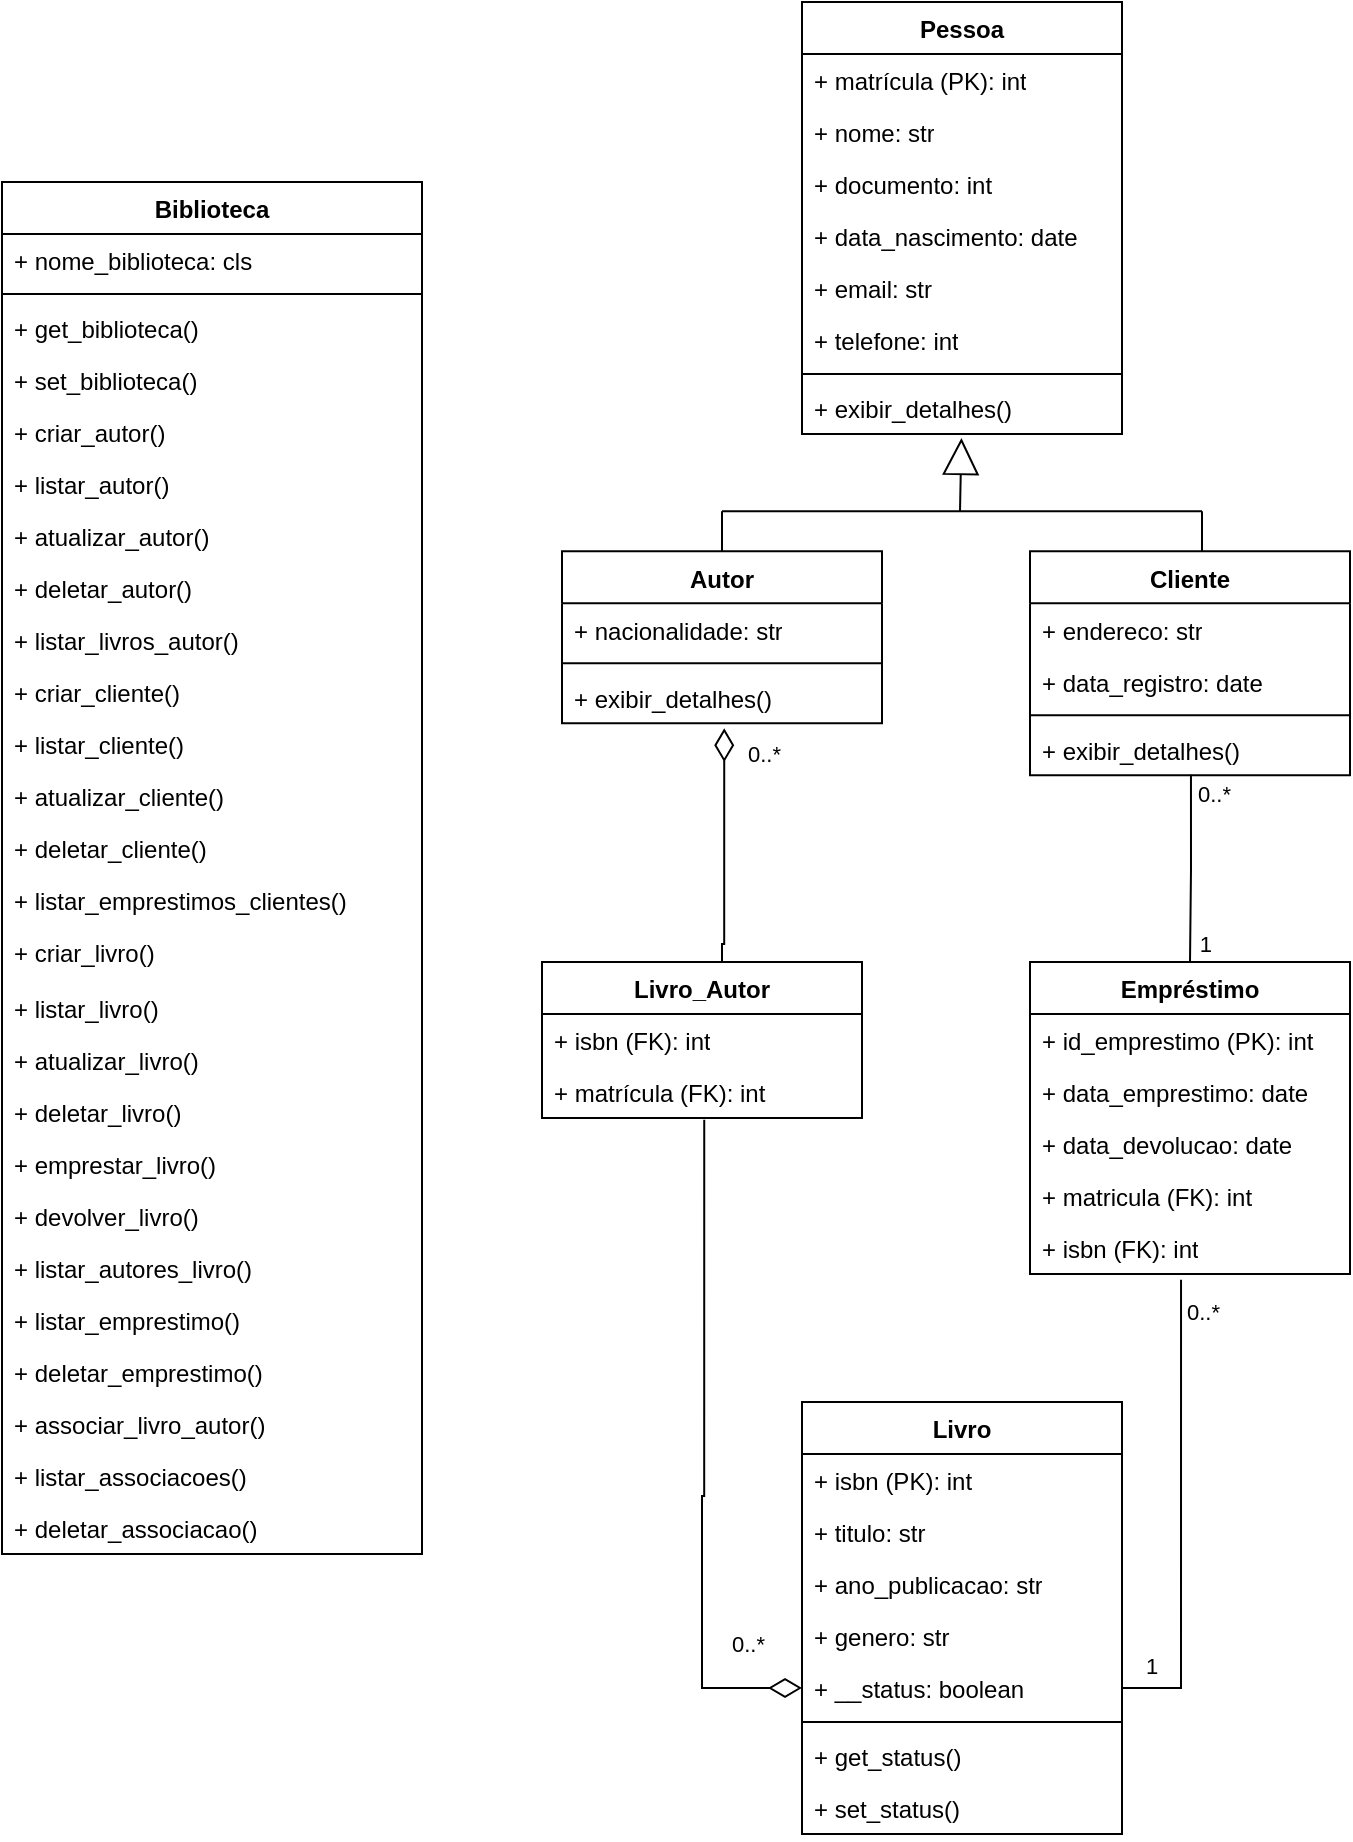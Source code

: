 <mxfile version="27.0.2">
  <diagram name="Página-1" id="Fk2J8Lr7IJ6Uw8IWJ-3l">
    <mxGraphModel dx="983" dy="564" grid="1" gridSize="10" guides="1" tooltips="1" connect="1" arrows="1" fold="1" page="1" pageScale="1" pageWidth="827" pageHeight="1169" math="0" shadow="0">
      <root>
        <mxCell id="0" />
        <mxCell id="1" parent="0" />
        <mxCell id="r40MCZZ6CgP2tCvJFXWa-1" value="Pessoa" style="swimlane;fontStyle=1;align=center;verticalAlign=top;childLayout=stackLayout;horizontal=1;startSize=26;horizontalStack=0;resizeParent=1;resizeParentMax=0;resizeLast=0;collapsible=1;marginBottom=0;whiteSpace=wrap;html=1;" parent="1" vertex="1">
          <mxGeometry x="810" y="60" width="160" height="216" as="geometry">
            <mxRectangle x="70" y="50" width="80" height="30" as="alternateBounds" />
          </mxGeometry>
        </mxCell>
        <mxCell id="r40MCZZ6CgP2tCvJFXWa-2" value="+ matrícula (PK): int" style="text;strokeColor=none;fillColor=none;align=left;verticalAlign=top;spacingLeft=4;spacingRight=4;overflow=hidden;rotatable=0;points=[[0,0.5],[1,0.5]];portConstraint=eastwest;whiteSpace=wrap;html=1;" parent="r40MCZZ6CgP2tCvJFXWa-1" vertex="1">
          <mxGeometry y="26" width="160" height="26" as="geometry" />
        </mxCell>
        <mxCell id="r40MCZZ6CgP2tCvJFXWa-7" value="+ nome: str" style="text;strokeColor=none;fillColor=none;align=left;verticalAlign=top;spacingLeft=4;spacingRight=4;overflow=hidden;rotatable=0;points=[[0,0.5],[1,0.5]];portConstraint=eastwest;whiteSpace=wrap;html=1;" parent="r40MCZZ6CgP2tCvJFXWa-1" vertex="1">
          <mxGeometry y="52" width="160" height="26" as="geometry" />
        </mxCell>
        <mxCell id="r40MCZZ6CgP2tCvJFXWa-6" value="+ documento: int" style="text;strokeColor=none;fillColor=none;align=left;verticalAlign=top;spacingLeft=4;spacingRight=4;overflow=hidden;rotatable=0;points=[[0,0.5],[1,0.5]];portConstraint=eastwest;whiteSpace=wrap;html=1;" parent="r40MCZZ6CgP2tCvJFXWa-1" vertex="1">
          <mxGeometry y="78" width="160" height="26" as="geometry" />
        </mxCell>
        <mxCell id="r40MCZZ6CgP2tCvJFXWa-17" value="+ data_nascimento: date" style="text;strokeColor=none;fillColor=none;align=left;verticalAlign=top;spacingLeft=4;spacingRight=4;overflow=hidden;rotatable=0;points=[[0,0.5],[1,0.5]];portConstraint=eastwest;whiteSpace=wrap;html=1;" parent="r40MCZZ6CgP2tCvJFXWa-1" vertex="1">
          <mxGeometry y="104" width="160" height="26" as="geometry" />
        </mxCell>
        <mxCell id="r40MCZZ6CgP2tCvJFXWa-5" value="+ email: str" style="text;strokeColor=none;fillColor=none;align=left;verticalAlign=top;spacingLeft=4;spacingRight=4;overflow=hidden;rotatable=0;points=[[0,0.5],[1,0.5]];portConstraint=eastwest;whiteSpace=wrap;html=1;" parent="r40MCZZ6CgP2tCvJFXWa-1" vertex="1">
          <mxGeometry y="130" width="160" height="26" as="geometry" />
        </mxCell>
        <mxCell id="r40MCZZ6CgP2tCvJFXWa-12" value="+ telefone: int" style="text;strokeColor=none;fillColor=none;align=left;verticalAlign=top;spacingLeft=4;spacingRight=4;overflow=hidden;rotatable=0;points=[[0,0.5],[1,0.5]];portConstraint=eastwest;whiteSpace=wrap;html=1;" parent="r40MCZZ6CgP2tCvJFXWa-1" vertex="1">
          <mxGeometry y="156" width="160" height="26" as="geometry" />
        </mxCell>
        <mxCell id="r40MCZZ6CgP2tCvJFXWa-3" value="" style="line;strokeWidth=1;fillColor=none;align=left;verticalAlign=middle;spacingTop=-1;spacingLeft=3;spacingRight=3;rotatable=0;labelPosition=right;points=[];portConstraint=eastwest;strokeColor=inherit;" parent="r40MCZZ6CgP2tCvJFXWa-1" vertex="1">
          <mxGeometry y="182" width="160" height="8" as="geometry" />
        </mxCell>
        <mxCell id="r40MCZZ6CgP2tCvJFXWa-4" value="+ exibir_detalhes()" style="text;strokeColor=none;fillColor=none;align=left;verticalAlign=top;spacingLeft=4;spacingRight=4;overflow=hidden;rotatable=0;points=[[0,0.5],[1,0.5]];portConstraint=eastwest;whiteSpace=wrap;html=1;" parent="r40MCZZ6CgP2tCvJFXWa-1" vertex="1">
          <mxGeometry y="190" width="160" height="26" as="geometry" />
        </mxCell>
        <mxCell id="r40MCZZ6CgP2tCvJFXWa-13" value="Cliente" style="swimlane;fontStyle=1;align=center;verticalAlign=top;childLayout=stackLayout;horizontal=1;startSize=26;horizontalStack=0;resizeParent=1;resizeParentMax=0;resizeLast=0;collapsible=1;marginBottom=0;whiteSpace=wrap;html=1;" parent="1" vertex="1">
          <mxGeometry x="924" y="334.67" width="160" height="112" as="geometry" />
        </mxCell>
        <mxCell id="r40MCZZ6CgP2tCvJFXWa-14" value="+ endereco: str" style="text;strokeColor=none;fillColor=none;align=left;verticalAlign=top;spacingLeft=4;spacingRight=4;overflow=hidden;rotatable=0;points=[[0,0.5],[1,0.5]];portConstraint=eastwest;whiteSpace=wrap;html=1;" parent="r40MCZZ6CgP2tCvJFXWa-13" vertex="1">
          <mxGeometry y="26" width="160" height="26" as="geometry" />
        </mxCell>
        <mxCell id="r40MCZZ6CgP2tCvJFXWa-23" value="+ data_registro: date" style="text;strokeColor=none;fillColor=none;align=left;verticalAlign=top;spacingLeft=4;spacingRight=4;overflow=hidden;rotatable=0;points=[[0,0.5],[1,0.5]];portConstraint=eastwest;whiteSpace=wrap;html=1;" parent="r40MCZZ6CgP2tCvJFXWa-13" vertex="1">
          <mxGeometry y="52" width="160" height="26" as="geometry" />
        </mxCell>
        <mxCell id="r40MCZZ6CgP2tCvJFXWa-15" value="" style="line;strokeWidth=1;fillColor=none;align=left;verticalAlign=middle;spacingTop=-1;spacingLeft=3;spacingRight=3;rotatable=0;labelPosition=right;points=[];portConstraint=eastwest;strokeColor=inherit;" parent="r40MCZZ6CgP2tCvJFXWa-13" vertex="1">
          <mxGeometry y="78" width="160" height="8" as="geometry" />
        </mxCell>
        <mxCell id="r40MCZZ6CgP2tCvJFXWa-16" value="+ exibir_detalhes()" style="text;strokeColor=none;fillColor=none;align=left;verticalAlign=top;spacingLeft=4;spacingRight=4;overflow=hidden;rotatable=0;points=[[0,0.5],[1,0.5]];portConstraint=eastwest;whiteSpace=wrap;html=1;" parent="r40MCZZ6CgP2tCvJFXWa-13" vertex="1">
          <mxGeometry y="86" width="160" height="26" as="geometry" />
        </mxCell>
        <mxCell id="r40MCZZ6CgP2tCvJFXWa-18" value="Autor" style="swimlane;fontStyle=1;align=center;verticalAlign=top;childLayout=stackLayout;horizontal=1;startSize=26;horizontalStack=0;resizeParent=1;resizeParentMax=0;resizeLast=0;collapsible=1;marginBottom=0;whiteSpace=wrap;html=1;" parent="1" vertex="1">
          <mxGeometry x="690" y="334.67" width="160" height="86" as="geometry" />
        </mxCell>
        <mxCell id="r40MCZZ6CgP2tCvJFXWa-19" value="+ nacionalidade: str" style="text;strokeColor=none;fillColor=none;align=left;verticalAlign=top;spacingLeft=4;spacingRight=4;overflow=hidden;rotatable=0;points=[[0,0.5],[1,0.5]];portConstraint=eastwest;whiteSpace=wrap;html=1;" parent="r40MCZZ6CgP2tCvJFXWa-18" vertex="1">
          <mxGeometry y="26" width="160" height="26" as="geometry" />
        </mxCell>
        <mxCell id="r40MCZZ6CgP2tCvJFXWa-20" value="" style="line;strokeWidth=1;fillColor=none;align=left;verticalAlign=middle;spacingTop=-1;spacingLeft=3;spacingRight=3;rotatable=0;labelPosition=right;points=[];portConstraint=eastwest;strokeColor=inherit;" parent="r40MCZZ6CgP2tCvJFXWa-18" vertex="1">
          <mxGeometry y="52" width="160" height="8" as="geometry" />
        </mxCell>
        <mxCell id="r40MCZZ6CgP2tCvJFXWa-21" value="+ exibir_detalhes()" style="text;strokeColor=none;fillColor=none;align=left;verticalAlign=top;spacingLeft=4;spacingRight=4;overflow=hidden;rotatable=0;points=[[0,0.5],[1,0.5]];portConstraint=eastwest;whiteSpace=wrap;html=1;" parent="r40MCZZ6CgP2tCvJFXWa-18" vertex="1">
          <mxGeometry y="60" width="160" height="26" as="geometry" />
        </mxCell>
        <mxCell id="r40MCZZ6CgP2tCvJFXWa-24" value="Empréstimo" style="swimlane;fontStyle=1;align=center;verticalAlign=top;childLayout=stackLayout;horizontal=1;startSize=26;horizontalStack=0;resizeParent=1;resizeParentMax=0;resizeLast=0;collapsible=1;marginBottom=0;whiteSpace=wrap;html=1;" parent="1" vertex="1">
          <mxGeometry x="924" y="540" width="160" height="156" as="geometry" />
        </mxCell>
        <mxCell id="r40MCZZ6CgP2tCvJFXWa-25" value="+ id_emprestimo (PK): int" style="text;strokeColor=none;fillColor=none;align=left;verticalAlign=top;spacingLeft=4;spacingRight=4;overflow=hidden;rotatable=0;points=[[0,0.5],[1,0.5]];portConstraint=eastwest;whiteSpace=wrap;html=1;" parent="r40MCZZ6CgP2tCvJFXWa-24" vertex="1">
          <mxGeometry y="26" width="160" height="26" as="geometry" />
        </mxCell>
        <mxCell id="r40MCZZ6CgP2tCvJFXWa-28" value="+ data_emprestimo: date" style="text;strokeColor=none;fillColor=none;align=left;verticalAlign=top;spacingLeft=4;spacingRight=4;overflow=hidden;rotatable=0;points=[[0,0.5],[1,0.5]];portConstraint=eastwest;whiteSpace=wrap;html=1;" parent="r40MCZZ6CgP2tCvJFXWa-24" vertex="1">
          <mxGeometry y="52" width="160" height="26" as="geometry" />
        </mxCell>
        <mxCell id="r40MCZZ6CgP2tCvJFXWa-29" value="+ data_devolucao: date&lt;div&gt;&lt;br&gt;&lt;/div&gt;" style="text;strokeColor=none;fillColor=none;align=left;verticalAlign=top;spacingLeft=4;spacingRight=4;overflow=hidden;rotatable=0;points=[[0,0.5],[1,0.5]];portConstraint=eastwest;whiteSpace=wrap;html=1;" parent="r40MCZZ6CgP2tCvJFXWa-24" vertex="1">
          <mxGeometry y="78" width="160" height="26" as="geometry" />
        </mxCell>
        <mxCell id="r40MCZZ6CgP2tCvJFXWa-30" value="+ matricula (FK): int" style="text;strokeColor=none;fillColor=none;align=left;verticalAlign=top;spacingLeft=4;spacingRight=4;overflow=hidden;rotatable=0;points=[[0,0.5],[1,0.5]];portConstraint=eastwest;whiteSpace=wrap;html=1;" parent="r40MCZZ6CgP2tCvJFXWa-24" vertex="1">
          <mxGeometry y="104" width="160" height="26" as="geometry" />
        </mxCell>
        <mxCell id="r40MCZZ6CgP2tCvJFXWa-31" value="+ isbn (FK): int" style="text;strokeColor=none;fillColor=none;align=left;verticalAlign=top;spacingLeft=4;spacingRight=4;overflow=hidden;rotatable=0;points=[[0,0.5],[1,0.5]];portConstraint=eastwest;whiteSpace=wrap;html=1;" parent="r40MCZZ6CgP2tCvJFXWa-24" vertex="1">
          <mxGeometry y="130" width="160" height="26" as="geometry" />
        </mxCell>
        <mxCell id="r40MCZZ6CgP2tCvJFXWa-32" value="Livro" style="swimlane;fontStyle=1;align=center;verticalAlign=top;childLayout=stackLayout;horizontal=1;startSize=26;horizontalStack=0;resizeParent=1;resizeParentMax=0;resizeLast=0;collapsible=1;marginBottom=0;whiteSpace=wrap;html=1;" parent="1" vertex="1">
          <mxGeometry x="810" y="760" width="160" height="216" as="geometry" />
        </mxCell>
        <mxCell id="r40MCZZ6CgP2tCvJFXWa-33" value="+ isbn (PK): int" style="text;strokeColor=none;fillColor=none;align=left;verticalAlign=top;spacingLeft=4;spacingRight=4;overflow=hidden;rotatable=0;points=[[0,0.5],[1,0.5]];portConstraint=eastwest;whiteSpace=wrap;html=1;" parent="r40MCZZ6CgP2tCvJFXWa-32" vertex="1">
          <mxGeometry y="26" width="160" height="26" as="geometry" />
        </mxCell>
        <mxCell id="r40MCZZ6CgP2tCvJFXWa-34" value="+ titulo: str" style="text;strokeColor=none;fillColor=none;align=left;verticalAlign=top;spacingLeft=4;spacingRight=4;overflow=hidden;rotatable=0;points=[[0,0.5],[1,0.5]];portConstraint=eastwest;whiteSpace=wrap;html=1;" parent="r40MCZZ6CgP2tCvJFXWa-32" vertex="1">
          <mxGeometry y="52" width="160" height="26" as="geometry" />
        </mxCell>
        <mxCell id="r40MCZZ6CgP2tCvJFXWa-35" value="+ ano_publicacao: str" style="text;strokeColor=none;fillColor=none;align=left;verticalAlign=top;spacingLeft=4;spacingRight=4;overflow=hidden;rotatable=0;points=[[0,0.5],[1,0.5]];portConstraint=eastwest;whiteSpace=wrap;html=1;" parent="r40MCZZ6CgP2tCvJFXWa-32" vertex="1">
          <mxGeometry y="78" width="160" height="26" as="geometry" />
        </mxCell>
        <mxCell id="r40MCZZ6CgP2tCvJFXWa-37" value="+ genero: str" style="text;strokeColor=none;fillColor=none;align=left;verticalAlign=top;spacingLeft=4;spacingRight=4;overflow=hidden;rotatable=0;points=[[0,0.5],[1,0.5]];portConstraint=eastwest;whiteSpace=wrap;html=1;" parent="r40MCZZ6CgP2tCvJFXWa-32" vertex="1">
          <mxGeometry y="104" width="160" height="26" as="geometry" />
        </mxCell>
        <mxCell id="r40MCZZ6CgP2tCvJFXWa-48" value="+ __status:&amp;nbsp;boolean" style="text;strokeColor=none;fillColor=none;align=left;verticalAlign=top;spacingLeft=4;spacingRight=4;overflow=hidden;rotatable=0;points=[[0,0.5],[1,0.5]];portConstraint=eastwest;whiteSpace=wrap;html=1;" parent="r40MCZZ6CgP2tCvJFXWa-32" vertex="1">
          <mxGeometry y="130" width="160" height="26" as="geometry" />
        </mxCell>
        <mxCell id="r40MCZZ6CgP2tCvJFXWa-38" value="" style="line;strokeWidth=1;fillColor=none;align=left;verticalAlign=middle;spacingTop=-1;spacingLeft=3;spacingRight=3;rotatable=0;labelPosition=right;points=[];portConstraint=eastwest;strokeColor=inherit;" parent="r40MCZZ6CgP2tCvJFXWa-32" vertex="1">
          <mxGeometry y="156" width="160" height="8" as="geometry" />
        </mxCell>
        <mxCell id="r40MCZZ6CgP2tCvJFXWa-115" value="+ get_status()" style="text;strokeColor=none;fillColor=none;align=left;verticalAlign=top;spacingLeft=4;spacingRight=4;overflow=hidden;rotatable=0;points=[[0,0.5],[1,0.5]];portConstraint=eastwest;whiteSpace=wrap;html=1;" parent="r40MCZZ6CgP2tCvJFXWa-32" vertex="1">
          <mxGeometry y="164" width="160" height="26" as="geometry" />
        </mxCell>
        <mxCell id="r40MCZZ6CgP2tCvJFXWa-117" value="+ set_status()" style="text;strokeColor=none;fillColor=none;align=left;verticalAlign=top;spacingLeft=4;spacingRight=4;overflow=hidden;rotatable=0;points=[[0,0.5],[1,0.5]];portConstraint=eastwest;whiteSpace=wrap;html=1;" parent="r40MCZZ6CgP2tCvJFXWa-32" vertex="1">
          <mxGeometry y="190" width="160" height="26" as="geometry" />
        </mxCell>
        <mxCell id="r40MCZZ6CgP2tCvJFXWa-41" value="Livro_Autor" style="swimlane;fontStyle=1;align=center;verticalAlign=top;childLayout=stackLayout;horizontal=1;startSize=26;horizontalStack=0;resizeParent=1;resizeParentMax=0;resizeLast=0;collapsible=1;marginBottom=0;whiteSpace=wrap;html=1;" parent="1" vertex="1">
          <mxGeometry x="680" y="540" width="160" height="78" as="geometry" />
        </mxCell>
        <mxCell id="r40MCZZ6CgP2tCvJFXWa-42" value="+ isbn (FK): int" style="text;strokeColor=none;fillColor=none;align=left;verticalAlign=top;spacingLeft=4;spacingRight=4;overflow=hidden;rotatable=0;points=[[0,0.5],[1,0.5]];portConstraint=eastwest;whiteSpace=wrap;html=1;" parent="r40MCZZ6CgP2tCvJFXWa-41" vertex="1">
          <mxGeometry y="26" width="160" height="26" as="geometry" />
        </mxCell>
        <mxCell id="r40MCZZ6CgP2tCvJFXWa-43" value="+ matrícula (FK): int" style="text;strokeColor=none;fillColor=none;align=left;verticalAlign=top;spacingLeft=4;spacingRight=4;overflow=hidden;rotatable=0;points=[[0,0.5],[1,0.5]];portConstraint=eastwest;whiteSpace=wrap;html=1;" parent="r40MCZZ6CgP2tCvJFXWa-41" vertex="1">
          <mxGeometry y="52" width="160" height="26" as="geometry" />
        </mxCell>
        <mxCell id="r40MCZZ6CgP2tCvJFXWa-62" value="" style="group" parent="1" vertex="1" connectable="0">
          <mxGeometry x="770" y="277.996" width="240" height="56.674" as="geometry" />
        </mxCell>
        <mxCell id="r40MCZZ6CgP2tCvJFXWa-61" value="" style="endArrow=block;endSize=16;endFill=0;html=1;rounded=0;entryX=0.442;entryY=1.051;entryDx=0;entryDy=0;entryPerimeter=0;" parent="r40MCZZ6CgP2tCvJFXWa-62" edge="1">
          <mxGeometry x="-0.019" width="160" relative="1" as="geometry">
            <mxPoint x="119" y="36.674" as="sourcePoint" />
            <mxPoint x="119.72" as="targetPoint" />
            <mxPoint as="offset" />
          </mxGeometry>
        </mxCell>
        <mxCell id="r40MCZZ6CgP2tCvJFXWa-56" value="" style="endArrow=none;html=1;rounded=0;" parent="r40MCZZ6CgP2tCvJFXWa-62" edge="1">
          <mxGeometry width="50" height="50" relative="1" as="geometry">
            <mxPoint y="36.674" as="sourcePoint" />
            <mxPoint x="240" y="36.674" as="targetPoint" />
          </mxGeometry>
        </mxCell>
        <mxCell id="r40MCZZ6CgP2tCvJFXWa-57" value="" style="endArrow=none;html=1;rounded=0;startFill=0;" parent="r40MCZZ6CgP2tCvJFXWa-62" edge="1">
          <mxGeometry width="50" height="50" relative="1" as="geometry">
            <mxPoint y="36.674" as="sourcePoint" />
            <mxPoint y="56.674" as="targetPoint" />
          </mxGeometry>
        </mxCell>
        <mxCell id="r40MCZZ6CgP2tCvJFXWa-59" value="" style="endArrow=none;html=1;rounded=0;startFill=0;" parent="r40MCZZ6CgP2tCvJFXWa-62" edge="1">
          <mxGeometry width="50" height="50" relative="1" as="geometry">
            <mxPoint x="240" y="36.674" as="sourcePoint" />
            <mxPoint x="240" y="56.674" as="targetPoint" />
          </mxGeometry>
        </mxCell>
        <mxCell id="r40MCZZ6CgP2tCvJFXWa-87" value="0..*" style="endArrow=none;html=1;endSize=12;startArrow=diamondThin;startSize=14;startFill=0;edgeStyle=orthogonalEdgeStyle;align=left;verticalAlign=bottom;rounded=0;entryX=0.5;entryY=0;entryDx=0;entryDy=0;exitX=0.507;exitY=1.093;exitDx=0;exitDy=0;exitPerimeter=0;" parent="1" source="r40MCZZ6CgP2tCvJFXWa-21" target="r40MCZZ6CgP2tCvJFXWa-41" edge="1">
          <mxGeometry x="-0.658" y="10" relative="1" as="geometry">
            <mxPoint x="770" y="446.67" as="sourcePoint" />
            <mxPoint x="770" y="504.67" as="targetPoint" />
            <Array as="points">
              <mxPoint x="771" y="531" />
              <mxPoint x="770" y="540" />
            </Array>
            <mxPoint as="offset" />
          </mxGeometry>
        </mxCell>
        <mxCell id="r40MCZZ6CgP2tCvJFXWa-88" value="0..*" style="endArrow=none;html=1;endSize=12;startArrow=diamondThin;startSize=14;startFill=0;edgeStyle=orthogonalEdgeStyle;align=left;verticalAlign=bottom;rounded=0;entryX=0.507;entryY=1.035;entryDx=0;entryDy=0;entryPerimeter=0;exitX=0;exitY=0.5;exitDx=0;exitDy=0;" parent="1" source="r40MCZZ6CgP2tCvJFXWa-48" target="r40MCZZ6CgP2tCvJFXWa-43" edge="1">
          <mxGeometry x="-0.776" y="-13" relative="1" as="geometry">
            <mxPoint x="870" y="1154.67" as="sourcePoint" />
            <mxPoint x="760.96" y="652.988" as="targetPoint" />
            <Array as="points">
              <mxPoint x="760" y="903" />
              <mxPoint x="760" y="807" />
            </Array>
            <mxPoint as="offset" />
          </mxGeometry>
        </mxCell>
        <mxCell id="r40MCZZ6CgP2tCvJFXWa-89" value="" style="endArrow=none;html=1;edgeStyle=orthogonalEdgeStyle;rounded=0;entryX=0.5;entryY=0;entryDx=0;entryDy=0;exitX=0.503;exitY=0.99;exitDx=0;exitDy=0;exitPerimeter=0;" parent="1" target="r40MCZZ6CgP2tCvJFXWa-24" edge="1" source="r40MCZZ6CgP2tCvJFXWa-16">
          <mxGeometry relative="1" as="geometry">
            <mxPoint x="1004" y="552.67" as="sourcePoint" />
            <mxPoint x="1009" y="599.67" as="targetPoint" />
          </mxGeometry>
        </mxCell>
        <mxCell id="r40MCZZ6CgP2tCvJFXWa-90" value="0..*" style="edgeLabel;resizable=0;html=1;align=left;verticalAlign=bottom;" parent="r40MCZZ6CgP2tCvJFXWa-89" connectable="0" vertex="1">
          <mxGeometry x="-1" relative="1" as="geometry">
            <mxPoint x="2" y="18" as="offset" />
          </mxGeometry>
        </mxCell>
        <mxCell id="r40MCZZ6CgP2tCvJFXWa-91" value="1" style="edgeLabel;resizable=0;html=1;align=right;verticalAlign=bottom;" parent="r40MCZZ6CgP2tCvJFXWa-89" connectable="0" vertex="1">
          <mxGeometry x="1" relative="1" as="geometry">
            <mxPoint x="11" as="offset" />
          </mxGeometry>
        </mxCell>
        <mxCell id="r40MCZZ6CgP2tCvJFXWa-92" value="" style="endArrow=none;html=1;edgeStyle=orthogonalEdgeStyle;rounded=0;entryX=0.472;entryY=1.112;entryDx=0;entryDy=0;entryPerimeter=0;exitX=1;exitY=0.5;exitDx=0;exitDy=0;" parent="1" target="r40MCZZ6CgP2tCvJFXWa-31" edge="1" source="r40MCZZ6CgP2tCvJFXWa-48">
          <mxGeometry relative="1" as="geometry">
            <mxPoint x="1005" y="984.67" as="sourcePoint" />
            <mxPoint x="1005.28" y="830.994" as="targetPoint" />
            <Array as="points">
              <mxPoint x="1000" y="903" />
            </Array>
          </mxGeometry>
        </mxCell>
        <mxCell id="r40MCZZ6CgP2tCvJFXWa-93" value="1" style="edgeLabel;resizable=0;html=1;align=left;verticalAlign=bottom;" parent="r40MCZZ6CgP2tCvJFXWa-92" connectable="0" vertex="1">
          <mxGeometry x="-1" relative="1" as="geometry">
            <mxPoint x="10" y="-3" as="offset" />
          </mxGeometry>
        </mxCell>
        <mxCell id="r40MCZZ6CgP2tCvJFXWa-94" value="0..*" style="edgeLabel;resizable=0;html=1;align=right;verticalAlign=bottom;" parent="r40MCZZ6CgP2tCvJFXWa-92" connectable="0" vertex="1">
          <mxGeometry x="1" relative="1" as="geometry">
            <mxPoint x="20" y="24" as="offset" />
          </mxGeometry>
        </mxCell>
        <mxCell id="psiIoG4BXNIrnxoSM1xr-1" value="Biblioteca" style="swimlane;fontStyle=1;align=center;verticalAlign=top;childLayout=stackLayout;horizontal=1;startSize=26;horizontalStack=0;resizeParent=1;resizeParentMax=0;resizeLast=0;collapsible=1;marginBottom=0;whiteSpace=wrap;html=1;" vertex="1" parent="1">
          <mxGeometry x="410" y="150" width="210" height="686" as="geometry">
            <mxRectangle x="70" y="50" width="80" height="30" as="alternateBounds" />
          </mxGeometry>
        </mxCell>
        <mxCell id="psiIoG4BXNIrnxoSM1xr-2" value="+ nome_biblioteca: cls" style="text;strokeColor=none;fillColor=none;align=left;verticalAlign=top;spacingLeft=4;spacingRight=4;overflow=hidden;rotatable=0;points=[[0,0.5],[1,0.5]];portConstraint=eastwest;whiteSpace=wrap;html=1;" vertex="1" parent="psiIoG4BXNIrnxoSM1xr-1">
          <mxGeometry y="26" width="210" height="26" as="geometry" />
        </mxCell>
        <mxCell id="psiIoG4BXNIrnxoSM1xr-9" value="" style="line;strokeWidth=1;fillColor=none;align=left;verticalAlign=middle;spacingTop=-1;spacingLeft=3;spacingRight=3;rotatable=0;labelPosition=right;points=[];portConstraint=eastwest;strokeColor=inherit;" vertex="1" parent="psiIoG4BXNIrnxoSM1xr-1">
          <mxGeometry y="52" width="210" height="8" as="geometry" />
        </mxCell>
        <mxCell id="psiIoG4BXNIrnxoSM1xr-10" value="+ get_biblioteca()" style="text;strokeColor=none;fillColor=none;align=left;verticalAlign=top;spacingLeft=4;spacingRight=4;overflow=hidden;rotatable=0;points=[[0,0.5],[1,0.5]];portConstraint=eastwest;whiteSpace=wrap;html=1;" vertex="1" parent="psiIoG4BXNIrnxoSM1xr-1">
          <mxGeometry y="60" width="210" height="26" as="geometry" />
        </mxCell>
        <mxCell id="psiIoG4BXNIrnxoSM1xr-11" value="+ set_biblioteca()&lt;div&gt;&lt;br/&gt;&lt;/div&gt;" style="text;strokeColor=none;fillColor=none;align=left;verticalAlign=top;spacingLeft=4;spacingRight=4;overflow=hidden;rotatable=0;points=[[0,0.5],[1,0.5]];portConstraint=eastwest;whiteSpace=wrap;html=1;" vertex="1" parent="psiIoG4BXNIrnxoSM1xr-1">
          <mxGeometry y="86" width="210" height="26" as="geometry" />
        </mxCell>
        <mxCell id="psiIoG4BXNIrnxoSM1xr-12" value="+ criar_autor()&lt;div&gt;&lt;br&gt;&lt;/div&gt;" style="text;strokeColor=none;fillColor=none;align=left;verticalAlign=top;spacingLeft=4;spacingRight=4;overflow=hidden;rotatable=0;points=[[0,0.5],[1,0.5]];portConstraint=eastwest;whiteSpace=wrap;html=1;" vertex="1" parent="psiIoG4BXNIrnxoSM1xr-1">
          <mxGeometry y="112" width="210" height="26" as="geometry" />
        </mxCell>
        <mxCell id="psiIoG4BXNIrnxoSM1xr-13" value="+ listar_autor()&lt;div&gt;&lt;br&gt;&lt;/div&gt;" style="text;strokeColor=none;fillColor=none;align=left;verticalAlign=top;spacingLeft=4;spacingRight=4;overflow=hidden;rotatable=0;points=[[0,0.5],[1,0.5]];portConstraint=eastwest;whiteSpace=wrap;html=1;" vertex="1" parent="psiIoG4BXNIrnxoSM1xr-1">
          <mxGeometry y="138" width="210" height="26" as="geometry" />
        </mxCell>
        <mxCell id="psiIoG4BXNIrnxoSM1xr-14" value="+ atualizar_autor()&lt;div&gt;&lt;br&gt;&lt;/div&gt;" style="text;strokeColor=none;fillColor=none;align=left;verticalAlign=top;spacingLeft=4;spacingRight=4;overflow=hidden;rotatable=0;points=[[0,0.5],[1,0.5]];portConstraint=eastwest;whiteSpace=wrap;html=1;" vertex="1" parent="psiIoG4BXNIrnxoSM1xr-1">
          <mxGeometry y="164" width="210" height="26" as="geometry" />
        </mxCell>
        <mxCell id="psiIoG4BXNIrnxoSM1xr-15" value="+ deletar_autor()&lt;div&gt;&lt;br&gt;&lt;/div&gt;" style="text;strokeColor=none;fillColor=none;align=left;verticalAlign=top;spacingLeft=4;spacingRight=4;overflow=hidden;rotatable=0;points=[[0,0.5],[1,0.5]];portConstraint=eastwest;whiteSpace=wrap;html=1;" vertex="1" parent="psiIoG4BXNIrnxoSM1xr-1">
          <mxGeometry y="190" width="210" height="26" as="geometry" />
        </mxCell>
        <mxCell id="psiIoG4BXNIrnxoSM1xr-16" value="+ listar_livros_autor()&lt;div&gt;&lt;br&gt;&lt;/div&gt;" style="text;strokeColor=none;fillColor=none;align=left;verticalAlign=top;spacingLeft=4;spacingRight=4;overflow=hidden;rotatable=0;points=[[0,0.5],[1,0.5]];portConstraint=eastwest;whiteSpace=wrap;html=1;" vertex="1" parent="psiIoG4BXNIrnxoSM1xr-1">
          <mxGeometry y="216" width="210" height="26" as="geometry" />
        </mxCell>
        <mxCell id="psiIoG4BXNIrnxoSM1xr-17" value="+ criar_cliente()&lt;div&gt;&lt;br&gt;&lt;/div&gt;" style="text;strokeColor=none;fillColor=none;align=left;verticalAlign=top;spacingLeft=4;spacingRight=4;overflow=hidden;rotatable=0;points=[[0,0.5],[1,0.5]];portConstraint=eastwest;whiteSpace=wrap;html=1;" vertex="1" parent="psiIoG4BXNIrnxoSM1xr-1">
          <mxGeometry y="242" width="210" height="26" as="geometry" />
        </mxCell>
        <mxCell id="psiIoG4BXNIrnxoSM1xr-18" value="+ listar_cliente()&lt;div&gt;&lt;br&gt;&lt;/div&gt;" style="text;strokeColor=none;fillColor=none;align=left;verticalAlign=top;spacingLeft=4;spacingRight=4;overflow=hidden;rotatable=0;points=[[0,0.5],[1,0.5]];portConstraint=eastwest;whiteSpace=wrap;html=1;" vertex="1" parent="psiIoG4BXNIrnxoSM1xr-1">
          <mxGeometry y="268" width="210" height="26" as="geometry" />
        </mxCell>
        <mxCell id="psiIoG4BXNIrnxoSM1xr-19" value="+ atualizar_cliente()&lt;div&gt;&lt;br&gt;&lt;/div&gt;" style="text;strokeColor=none;fillColor=none;align=left;verticalAlign=top;spacingLeft=4;spacingRight=4;overflow=hidden;rotatable=0;points=[[0,0.5],[1,0.5]];portConstraint=eastwest;whiteSpace=wrap;html=1;" vertex="1" parent="psiIoG4BXNIrnxoSM1xr-1">
          <mxGeometry y="294" width="210" height="26" as="geometry" />
        </mxCell>
        <mxCell id="psiIoG4BXNIrnxoSM1xr-20" value="+ deletar_cliente()&lt;div&gt;&lt;br&gt;&lt;/div&gt;" style="text;strokeColor=none;fillColor=none;align=left;verticalAlign=top;spacingLeft=4;spacingRight=4;overflow=hidden;rotatable=0;points=[[0,0.5],[1,0.5]];portConstraint=eastwest;whiteSpace=wrap;html=1;" vertex="1" parent="psiIoG4BXNIrnxoSM1xr-1">
          <mxGeometry y="320" width="210" height="26" as="geometry" />
        </mxCell>
        <mxCell id="psiIoG4BXNIrnxoSM1xr-21" value="+ listar_emprestimos_clientes()&lt;div&gt;&lt;br&gt;&lt;/div&gt;" style="text;strokeColor=none;fillColor=none;align=left;verticalAlign=top;spacingLeft=4;spacingRight=4;overflow=hidden;rotatable=0;points=[[0,0.5],[1,0.5]];portConstraint=eastwest;whiteSpace=wrap;html=1;" vertex="1" parent="psiIoG4BXNIrnxoSM1xr-1">
          <mxGeometry y="346" width="210" height="26" as="geometry" />
        </mxCell>
        <mxCell id="psiIoG4BXNIrnxoSM1xr-22" value="+ criar_livro()&lt;div&gt;&lt;br&gt;&lt;/div&gt;" style="text;strokeColor=none;fillColor=none;align=left;verticalAlign=top;spacingLeft=4;spacingRight=4;overflow=hidden;rotatable=0;points=[[0,0.5],[1,0.5]];portConstraint=eastwest;whiteSpace=wrap;html=1;" vertex="1" parent="psiIoG4BXNIrnxoSM1xr-1">
          <mxGeometry y="372" width="210" height="28" as="geometry" />
        </mxCell>
        <mxCell id="psiIoG4BXNIrnxoSM1xr-23" value="+ listar_livro()&lt;div&gt;&lt;br&gt;&lt;/div&gt;" style="text;strokeColor=none;fillColor=none;align=left;verticalAlign=top;spacingLeft=4;spacingRight=4;overflow=hidden;rotatable=0;points=[[0,0.5],[1,0.5]];portConstraint=eastwest;whiteSpace=wrap;html=1;" vertex="1" parent="psiIoG4BXNIrnxoSM1xr-1">
          <mxGeometry y="400" width="210" height="26" as="geometry" />
        </mxCell>
        <mxCell id="psiIoG4BXNIrnxoSM1xr-24" value="+ atualizar_livro()&lt;div&gt;&lt;br&gt;&lt;/div&gt;" style="text;strokeColor=none;fillColor=none;align=left;verticalAlign=top;spacingLeft=4;spacingRight=4;overflow=hidden;rotatable=0;points=[[0,0.5],[1,0.5]];portConstraint=eastwest;whiteSpace=wrap;html=1;" vertex="1" parent="psiIoG4BXNIrnxoSM1xr-1">
          <mxGeometry y="426" width="210" height="26" as="geometry" />
        </mxCell>
        <mxCell id="psiIoG4BXNIrnxoSM1xr-25" value="+ deletar_livro()&lt;div&gt;&lt;br&gt;&lt;/div&gt;" style="text;strokeColor=none;fillColor=none;align=left;verticalAlign=top;spacingLeft=4;spacingRight=4;overflow=hidden;rotatable=0;points=[[0,0.5],[1,0.5]];portConstraint=eastwest;whiteSpace=wrap;html=1;" vertex="1" parent="psiIoG4BXNIrnxoSM1xr-1">
          <mxGeometry y="452" width="210" height="26" as="geometry" />
        </mxCell>
        <mxCell id="psiIoG4BXNIrnxoSM1xr-26" value="+ emprestar_livro()&lt;div&gt;&lt;br&gt;&lt;/div&gt;" style="text;strokeColor=none;fillColor=none;align=left;verticalAlign=top;spacingLeft=4;spacingRight=4;overflow=hidden;rotatable=0;points=[[0,0.5],[1,0.5]];portConstraint=eastwest;whiteSpace=wrap;html=1;" vertex="1" parent="psiIoG4BXNIrnxoSM1xr-1">
          <mxGeometry y="478" width="210" height="26" as="geometry" />
        </mxCell>
        <mxCell id="psiIoG4BXNIrnxoSM1xr-27" value="+ devolver_livro()&lt;div&gt;&lt;br&gt;&lt;/div&gt;" style="text;strokeColor=none;fillColor=none;align=left;verticalAlign=top;spacingLeft=4;spacingRight=4;overflow=hidden;rotatable=0;points=[[0,0.5],[1,0.5]];portConstraint=eastwest;whiteSpace=wrap;html=1;" vertex="1" parent="psiIoG4BXNIrnxoSM1xr-1">
          <mxGeometry y="504" width="210" height="26" as="geometry" />
        </mxCell>
        <mxCell id="psiIoG4BXNIrnxoSM1xr-28" value="+ listar_autores_livro()&lt;div&gt;&lt;br&gt;&lt;/div&gt;" style="text;strokeColor=none;fillColor=none;align=left;verticalAlign=top;spacingLeft=4;spacingRight=4;overflow=hidden;rotatable=0;points=[[0,0.5],[1,0.5]];portConstraint=eastwest;whiteSpace=wrap;html=1;" vertex="1" parent="psiIoG4BXNIrnxoSM1xr-1">
          <mxGeometry y="530" width="210" height="26" as="geometry" />
        </mxCell>
        <mxCell id="psiIoG4BXNIrnxoSM1xr-29" value="+ listar_emprestimo()&lt;div&gt;&lt;br&gt;&lt;/div&gt;" style="text;strokeColor=none;fillColor=none;align=left;verticalAlign=top;spacingLeft=4;spacingRight=4;overflow=hidden;rotatable=0;points=[[0,0.5],[1,0.5]];portConstraint=eastwest;whiteSpace=wrap;html=1;" vertex="1" parent="psiIoG4BXNIrnxoSM1xr-1">
          <mxGeometry y="556" width="210" height="26" as="geometry" />
        </mxCell>
        <mxCell id="psiIoG4BXNIrnxoSM1xr-30" value="+ deletar_emprestimo()&lt;div&gt;&lt;br&gt;&lt;/div&gt;" style="text;strokeColor=none;fillColor=none;align=left;verticalAlign=top;spacingLeft=4;spacingRight=4;overflow=hidden;rotatable=0;points=[[0,0.5],[1,0.5]];portConstraint=eastwest;whiteSpace=wrap;html=1;" vertex="1" parent="psiIoG4BXNIrnxoSM1xr-1">
          <mxGeometry y="582" width="210" height="26" as="geometry" />
        </mxCell>
        <mxCell id="psiIoG4BXNIrnxoSM1xr-31" value="+ associar_livro_autor()&lt;div&gt;&lt;br&gt;&lt;/div&gt;" style="text;strokeColor=none;fillColor=none;align=left;verticalAlign=top;spacingLeft=4;spacingRight=4;overflow=hidden;rotatable=0;points=[[0,0.5],[1,0.5]];portConstraint=eastwest;whiteSpace=wrap;html=1;" vertex="1" parent="psiIoG4BXNIrnxoSM1xr-1">
          <mxGeometry y="608" width="210" height="26" as="geometry" />
        </mxCell>
        <mxCell id="psiIoG4BXNIrnxoSM1xr-32" value="+ listar_associacoes()&lt;div&gt;&lt;br&gt;&lt;/div&gt;" style="text;strokeColor=none;fillColor=none;align=left;verticalAlign=top;spacingLeft=4;spacingRight=4;overflow=hidden;rotatable=0;points=[[0,0.5],[1,0.5]];portConstraint=eastwest;whiteSpace=wrap;html=1;" vertex="1" parent="psiIoG4BXNIrnxoSM1xr-1">
          <mxGeometry y="634" width="210" height="26" as="geometry" />
        </mxCell>
        <mxCell id="psiIoG4BXNIrnxoSM1xr-33" value="+ deletar_associacao()&lt;div&gt;&lt;br&gt;&lt;/div&gt;" style="text;strokeColor=none;fillColor=none;align=left;verticalAlign=top;spacingLeft=4;spacingRight=4;overflow=hidden;rotatable=0;points=[[0,0.5],[1,0.5]];portConstraint=eastwest;whiteSpace=wrap;html=1;" vertex="1" parent="psiIoG4BXNIrnxoSM1xr-1">
          <mxGeometry y="660" width="210" height="26" as="geometry" />
        </mxCell>
      </root>
    </mxGraphModel>
  </diagram>
</mxfile>
